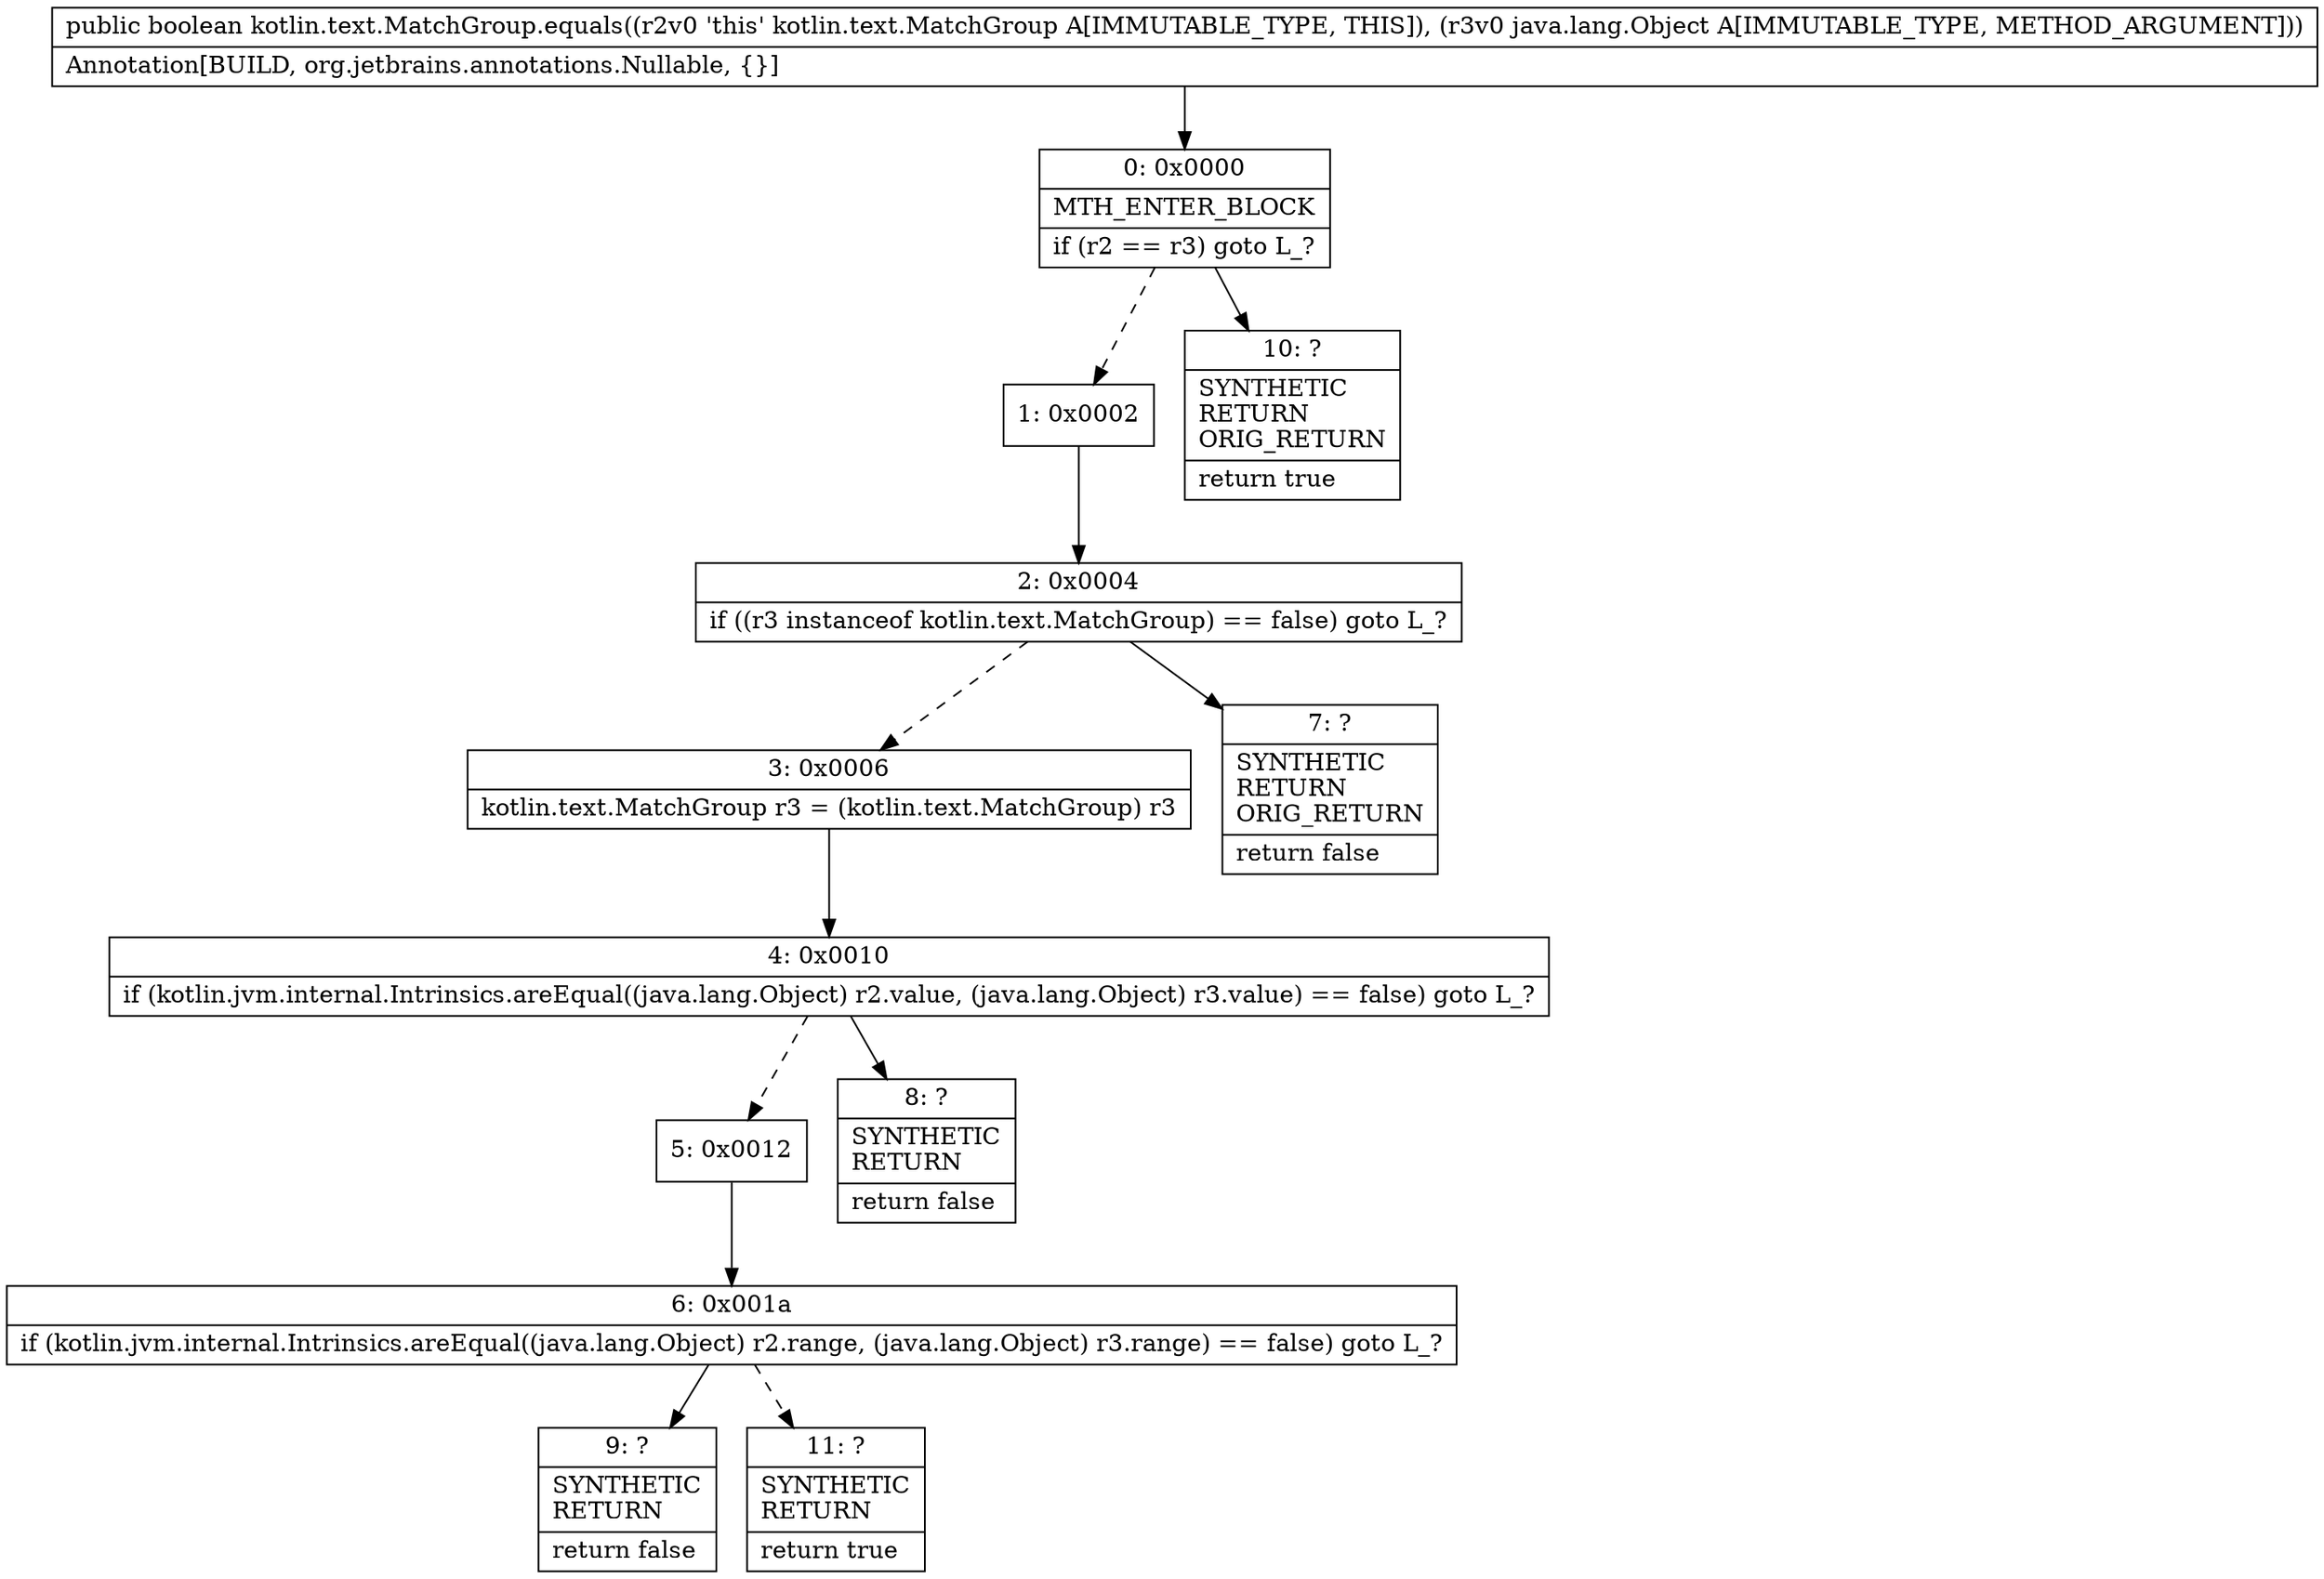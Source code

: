 digraph "CFG forkotlin.text.MatchGroup.equals(Ljava\/lang\/Object;)Z" {
Node_0 [shape=record,label="{0\:\ 0x0000|MTH_ENTER_BLOCK\l|if (r2 == r3) goto L_?\l}"];
Node_1 [shape=record,label="{1\:\ 0x0002}"];
Node_2 [shape=record,label="{2\:\ 0x0004|if ((r3 instanceof kotlin.text.MatchGroup) == false) goto L_?\l}"];
Node_3 [shape=record,label="{3\:\ 0x0006|kotlin.text.MatchGroup r3 = (kotlin.text.MatchGroup) r3\l}"];
Node_4 [shape=record,label="{4\:\ 0x0010|if (kotlin.jvm.internal.Intrinsics.areEqual((java.lang.Object) r2.value, (java.lang.Object) r3.value) == false) goto L_?\l}"];
Node_5 [shape=record,label="{5\:\ 0x0012}"];
Node_6 [shape=record,label="{6\:\ 0x001a|if (kotlin.jvm.internal.Intrinsics.areEqual((java.lang.Object) r2.range, (java.lang.Object) r3.range) == false) goto L_?\l}"];
Node_7 [shape=record,label="{7\:\ ?|SYNTHETIC\lRETURN\lORIG_RETURN\l|return false\l}"];
Node_8 [shape=record,label="{8\:\ ?|SYNTHETIC\lRETURN\l|return false\l}"];
Node_9 [shape=record,label="{9\:\ ?|SYNTHETIC\lRETURN\l|return false\l}"];
Node_10 [shape=record,label="{10\:\ ?|SYNTHETIC\lRETURN\lORIG_RETURN\l|return true\l}"];
Node_11 [shape=record,label="{11\:\ ?|SYNTHETIC\lRETURN\l|return true\l}"];
MethodNode[shape=record,label="{public boolean kotlin.text.MatchGroup.equals((r2v0 'this' kotlin.text.MatchGroup A[IMMUTABLE_TYPE, THIS]), (r3v0 java.lang.Object A[IMMUTABLE_TYPE, METHOD_ARGUMENT]))  | Annotation[BUILD, org.jetbrains.annotations.Nullable, \{\}]\l}"];
MethodNode -> Node_0;
Node_0 -> Node_1[style=dashed];
Node_0 -> Node_10;
Node_1 -> Node_2;
Node_2 -> Node_3[style=dashed];
Node_2 -> Node_7;
Node_3 -> Node_4;
Node_4 -> Node_5[style=dashed];
Node_4 -> Node_8;
Node_5 -> Node_6;
Node_6 -> Node_9;
Node_6 -> Node_11[style=dashed];
}

